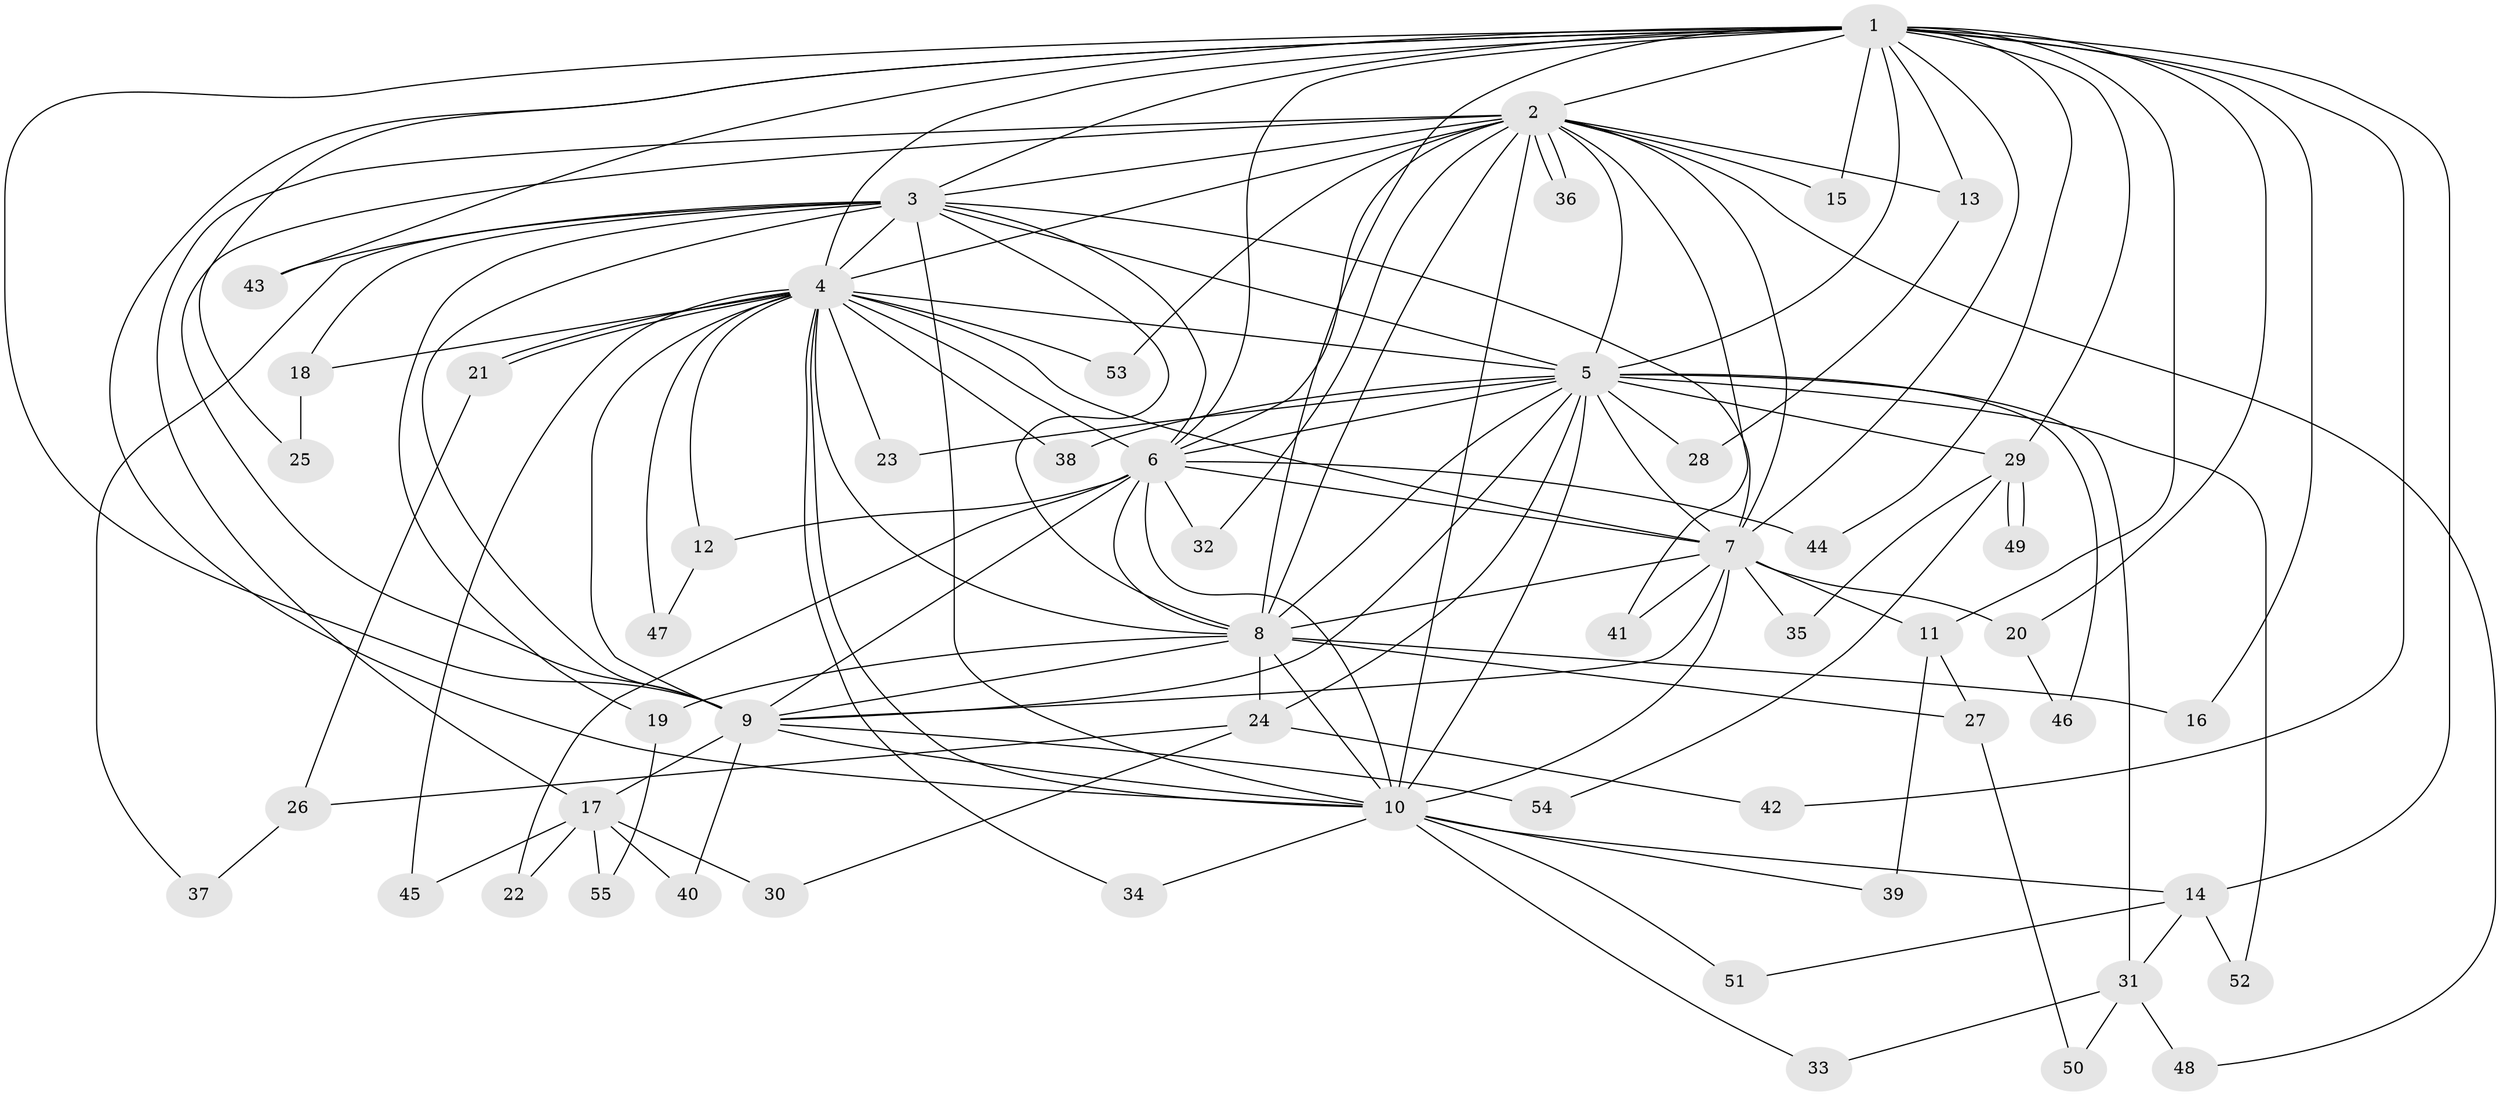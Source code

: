 // coarse degree distribution, {14: 0.05128205128205128, 13: 0.05128205128205128, 12: 0.05128205128205128, 17: 0.02564102564102564, 3: 0.1282051282051282, 2: 0.46153846153846156, 1: 0.05128205128205128, 4: 0.02564102564102564, 6: 0.02564102564102564, 10: 0.02564102564102564, 5: 0.10256410256410256}
// Generated by graph-tools (version 1.1) at 2025/36/03/04/25 23:36:32]
// undirected, 55 vertices, 135 edges
graph export_dot {
  node [color=gray90,style=filled];
  1;
  2;
  3;
  4;
  5;
  6;
  7;
  8;
  9;
  10;
  11;
  12;
  13;
  14;
  15;
  16;
  17;
  18;
  19;
  20;
  21;
  22;
  23;
  24;
  25;
  26;
  27;
  28;
  29;
  30;
  31;
  32;
  33;
  34;
  35;
  36;
  37;
  38;
  39;
  40;
  41;
  42;
  43;
  44;
  45;
  46;
  47;
  48;
  49;
  50;
  51;
  52;
  53;
  54;
  55;
  1 -- 2;
  1 -- 3;
  1 -- 4;
  1 -- 5;
  1 -- 6;
  1 -- 7;
  1 -- 8;
  1 -- 9;
  1 -- 10;
  1 -- 11;
  1 -- 13;
  1 -- 14;
  1 -- 15;
  1 -- 16;
  1 -- 20;
  1 -- 25;
  1 -- 29;
  1 -- 42;
  1 -- 43;
  1 -- 44;
  2 -- 3;
  2 -- 4;
  2 -- 5;
  2 -- 6;
  2 -- 7;
  2 -- 8;
  2 -- 9;
  2 -- 10;
  2 -- 13;
  2 -- 15;
  2 -- 17;
  2 -- 32;
  2 -- 36;
  2 -- 36;
  2 -- 41;
  2 -- 48;
  2 -- 53;
  3 -- 4;
  3 -- 5;
  3 -- 6;
  3 -- 7;
  3 -- 8;
  3 -- 9;
  3 -- 10;
  3 -- 18;
  3 -- 19;
  3 -- 37;
  3 -- 43;
  4 -- 5;
  4 -- 6;
  4 -- 7;
  4 -- 8;
  4 -- 9;
  4 -- 10;
  4 -- 12;
  4 -- 18;
  4 -- 21;
  4 -- 21;
  4 -- 23;
  4 -- 34;
  4 -- 38;
  4 -- 45;
  4 -- 47;
  4 -- 53;
  5 -- 6;
  5 -- 7;
  5 -- 8;
  5 -- 9;
  5 -- 10;
  5 -- 23;
  5 -- 24;
  5 -- 28;
  5 -- 29;
  5 -- 31;
  5 -- 38;
  5 -- 46;
  5 -- 52;
  6 -- 7;
  6 -- 8;
  6 -- 9;
  6 -- 10;
  6 -- 12;
  6 -- 22;
  6 -- 32;
  6 -- 44;
  7 -- 8;
  7 -- 9;
  7 -- 10;
  7 -- 11;
  7 -- 20;
  7 -- 35;
  7 -- 41;
  8 -- 9;
  8 -- 10;
  8 -- 16;
  8 -- 19;
  8 -- 24;
  8 -- 27;
  9 -- 10;
  9 -- 17;
  9 -- 40;
  9 -- 54;
  10 -- 14;
  10 -- 33;
  10 -- 34;
  10 -- 39;
  10 -- 51;
  11 -- 27;
  11 -- 39;
  12 -- 47;
  13 -- 28;
  14 -- 31;
  14 -- 51;
  14 -- 52;
  17 -- 22;
  17 -- 30;
  17 -- 40;
  17 -- 45;
  17 -- 55;
  18 -- 25;
  19 -- 55;
  20 -- 46;
  21 -- 26;
  24 -- 26;
  24 -- 30;
  24 -- 42;
  26 -- 37;
  27 -- 50;
  29 -- 35;
  29 -- 49;
  29 -- 49;
  29 -- 54;
  31 -- 33;
  31 -- 48;
  31 -- 50;
}
